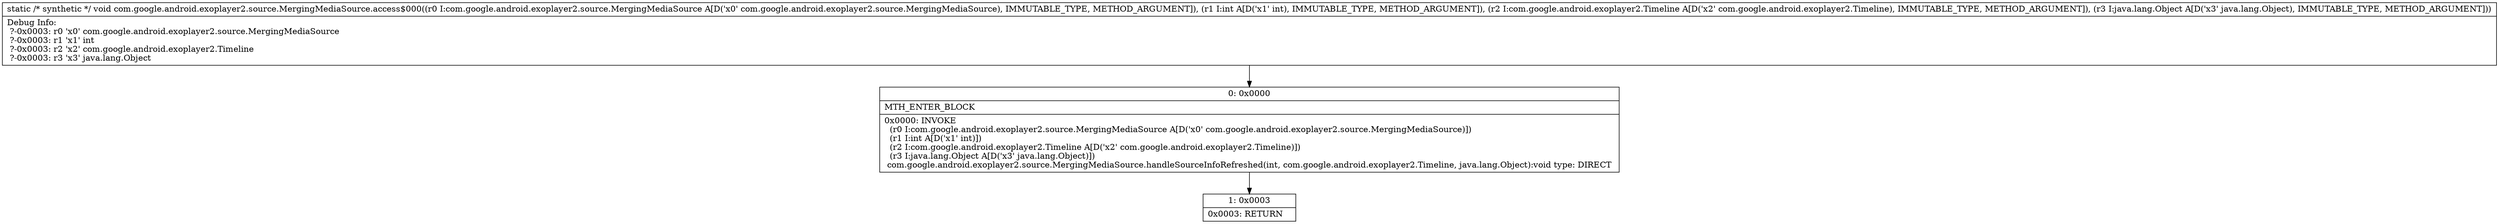 digraph "CFG forcom.google.android.exoplayer2.source.MergingMediaSource.access$000(Lcom\/google\/android\/exoplayer2\/source\/MergingMediaSource;ILcom\/google\/android\/exoplayer2\/Timeline;Ljava\/lang\/Object;)V" {
Node_0 [shape=record,label="{0\:\ 0x0000|MTH_ENTER_BLOCK\l|0x0000: INVOKE  \l  (r0 I:com.google.android.exoplayer2.source.MergingMediaSource A[D('x0' com.google.android.exoplayer2.source.MergingMediaSource)])\l  (r1 I:int A[D('x1' int)])\l  (r2 I:com.google.android.exoplayer2.Timeline A[D('x2' com.google.android.exoplayer2.Timeline)])\l  (r3 I:java.lang.Object A[D('x3' java.lang.Object)])\l com.google.android.exoplayer2.source.MergingMediaSource.handleSourceInfoRefreshed(int, com.google.android.exoplayer2.Timeline, java.lang.Object):void type: DIRECT \l}"];
Node_1 [shape=record,label="{1\:\ 0x0003|0x0003: RETURN   \l}"];
MethodNode[shape=record,label="{static \/* synthetic *\/ void com.google.android.exoplayer2.source.MergingMediaSource.access$000((r0 I:com.google.android.exoplayer2.source.MergingMediaSource A[D('x0' com.google.android.exoplayer2.source.MergingMediaSource), IMMUTABLE_TYPE, METHOD_ARGUMENT]), (r1 I:int A[D('x1' int), IMMUTABLE_TYPE, METHOD_ARGUMENT]), (r2 I:com.google.android.exoplayer2.Timeline A[D('x2' com.google.android.exoplayer2.Timeline), IMMUTABLE_TYPE, METHOD_ARGUMENT]), (r3 I:java.lang.Object A[D('x3' java.lang.Object), IMMUTABLE_TYPE, METHOD_ARGUMENT]))  | Debug Info:\l  ?\-0x0003: r0 'x0' com.google.android.exoplayer2.source.MergingMediaSource\l  ?\-0x0003: r1 'x1' int\l  ?\-0x0003: r2 'x2' com.google.android.exoplayer2.Timeline\l  ?\-0x0003: r3 'x3' java.lang.Object\l}"];
MethodNode -> Node_0;
Node_0 -> Node_1;
}

